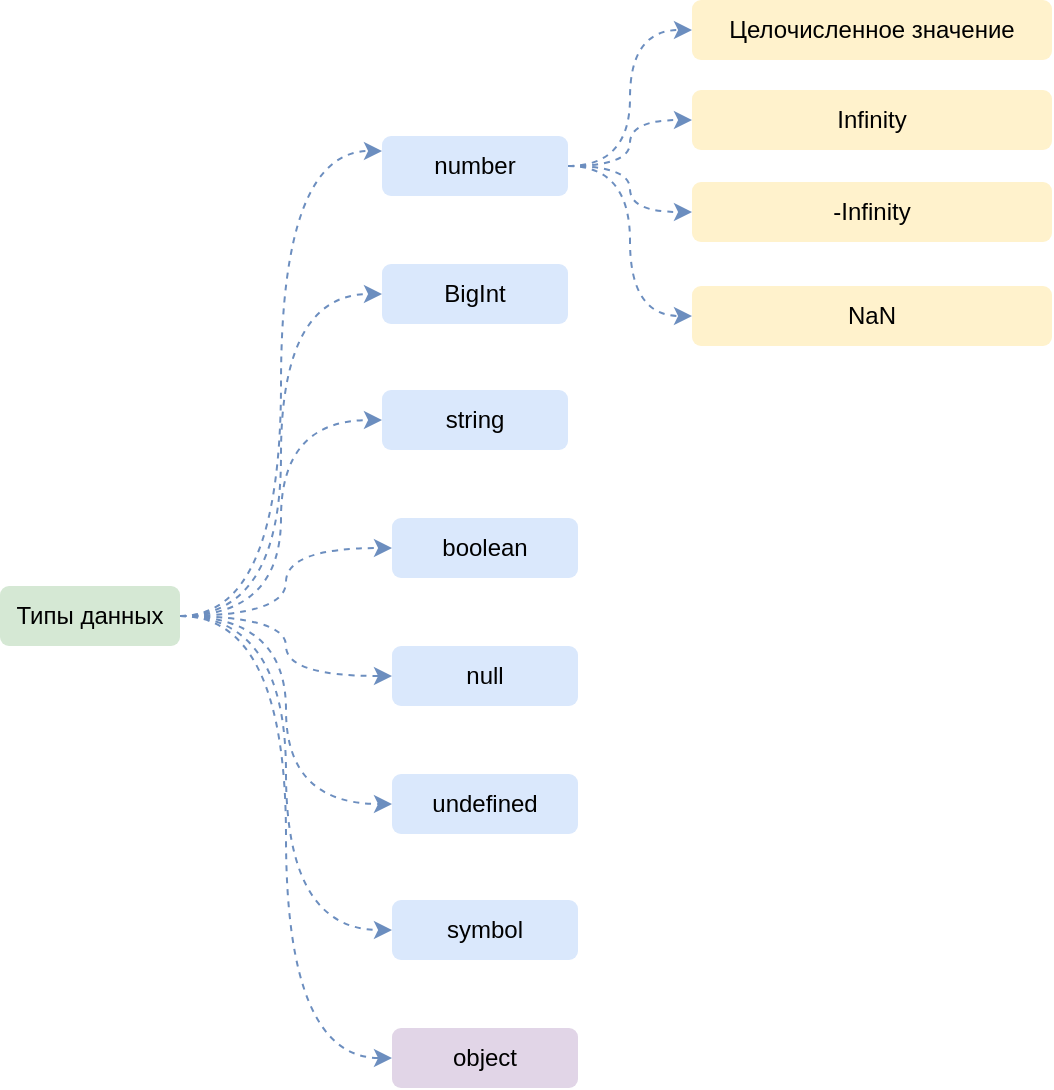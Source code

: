 <mxfile version="22.1.16" type="github">
  <diagram name="Типы данных" id="mXF_ahJuQfKG3xMiBmng">
    <mxGraphModel dx="650" dy="575" grid="0" gridSize="10" guides="1" tooltips="1" connect="1" arrows="1" fold="1" page="0" pageScale="1" pageWidth="827" pageHeight="1169" math="0" shadow="0">
      <root>
        <mxCell id="0" />
        <mxCell id="1" parent="0" />
        <mxCell id="AXOyWYYdM_f-JSXFJMsA-19" style="edgeStyle=orthogonalEdgeStyle;shape=connector;curved=1;rounded=0;orthogonalLoop=1;jettySize=auto;html=1;entryX=0;entryY=0.25;entryDx=0;entryDy=0;dashed=1;labelBackgroundColor=default;strokeColor=#6c8ebf;align=center;verticalAlign=middle;fontFamily=Helvetica;fontSize=11;fontColor=default;endArrow=classic;fillColor=#dae8fc;" edge="1" parent="1" source="AXOyWYYdM_f-JSXFJMsA-1" target="AXOyWYYdM_f-JSXFJMsA-9">
          <mxGeometry relative="1" as="geometry" />
        </mxCell>
        <mxCell id="AXOyWYYdM_f-JSXFJMsA-20" style="edgeStyle=orthogonalEdgeStyle;shape=connector;curved=1;rounded=0;orthogonalLoop=1;jettySize=auto;html=1;entryX=0;entryY=0.5;entryDx=0;entryDy=0;dashed=1;labelBackgroundColor=default;strokeColor=#6c8ebf;align=center;verticalAlign=middle;fontFamily=Helvetica;fontSize=11;fontColor=default;endArrow=classic;fillColor=#dae8fc;" edge="1" parent="1" source="AXOyWYYdM_f-JSXFJMsA-1" target="AXOyWYYdM_f-JSXFJMsA-18">
          <mxGeometry relative="1" as="geometry" />
        </mxCell>
        <mxCell id="AXOyWYYdM_f-JSXFJMsA-22" style="edgeStyle=orthogonalEdgeStyle;shape=connector;curved=1;rounded=0;orthogonalLoop=1;jettySize=auto;html=1;entryX=0;entryY=0.5;entryDx=0;entryDy=0;dashed=1;labelBackgroundColor=default;strokeColor=#6c8ebf;align=center;verticalAlign=middle;fontFamily=Helvetica;fontSize=11;fontColor=default;endArrow=classic;fillColor=#dae8fc;" edge="1" parent="1" source="AXOyWYYdM_f-JSXFJMsA-1" target="AXOyWYYdM_f-JSXFJMsA-21">
          <mxGeometry relative="1" as="geometry" />
        </mxCell>
        <mxCell id="AXOyWYYdM_f-JSXFJMsA-24" style="edgeStyle=orthogonalEdgeStyle;shape=connector;curved=1;rounded=0;orthogonalLoop=1;jettySize=auto;html=1;entryX=0;entryY=0.5;entryDx=0;entryDy=0;dashed=1;labelBackgroundColor=default;strokeColor=#6c8ebf;align=center;verticalAlign=middle;fontFamily=Helvetica;fontSize=11;fontColor=default;endArrow=classic;fillColor=#dae8fc;" edge="1" parent="1" source="AXOyWYYdM_f-JSXFJMsA-1" target="AXOyWYYdM_f-JSXFJMsA-23">
          <mxGeometry relative="1" as="geometry" />
        </mxCell>
        <mxCell id="AXOyWYYdM_f-JSXFJMsA-27" style="edgeStyle=orthogonalEdgeStyle;shape=connector;curved=1;rounded=0;orthogonalLoop=1;jettySize=auto;html=1;entryX=0;entryY=0.5;entryDx=0;entryDy=0;dashed=1;labelBackgroundColor=default;strokeColor=#6c8ebf;align=center;verticalAlign=middle;fontFamily=Helvetica;fontSize=11;fontColor=default;endArrow=classic;fillColor=#dae8fc;" edge="1" parent="1" source="AXOyWYYdM_f-JSXFJMsA-1" target="AXOyWYYdM_f-JSXFJMsA-25">
          <mxGeometry relative="1" as="geometry" />
        </mxCell>
        <mxCell id="AXOyWYYdM_f-JSXFJMsA-28" style="edgeStyle=orthogonalEdgeStyle;shape=connector;curved=1;rounded=0;orthogonalLoop=1;jettySize=auto;html=1;entryX=0;entryY=0.5;entryDx=0;entryDy=0;dashed=1;labelBackgroundColor=default;strokeColor=#6c8ebf;align=center;verticalAlign=middle;fontFamily=Helvetica;fontSize=11;fontColor=default;endArrow=classic;fillColor=#dae8fc;" edge="1" parent="1" source="AXOyWYYdM_f-JSXFJMsA-1" target="AXOyWYYdM_f-JSXFJMsA-26">
          <mxGeometry relative="1" as="geometry" />
        </mxCell>
        <mxCell id="AXOyWYYdM_f-JSXFJMsA-31" style="edgeStyle=orthogonalEdgeStyle;shape=connector;curved=1;rounded=0;orthogonalLoop=1;jettySize=auto;html=1;entryX=0;entryY=0.5;entryDx=0;entryDy=0;dashed=1;labelBackgroundColor=default;strokeColor=#6c8ebf;align=center;verticalAlign=middle;fontFamily=Helvetica;fontSize=11;fontColor=default;endArrow=classic;fillColor=#dae8fc;" edge="1" parent="1" source="AXOyWYYdM_f-JSXFJMsA-1" target="AXOyWYYdM_f-JSXFJMsA-30">
          <mxGeometry relative="1" as="geometry" />
        </mxCell>
        <mxCell id="AXOyWYYdM_f-JSXFJMsA-33" style="edgeStyle=orthogonalEdgeStyle;shape=connector;curved=1;rounded=0;orthogonalLoop=1;jettySize=auto;html=1;entryX=0;entryY=0.5;entryDx=0;entryDy=0;dashed=1;labelBackgroundColor=default;strokeColor=#6c8ebf;align=center;verticalAlign=middle;fontFamily=Helvetica;fontSize=11;fontColor=default;endArrow=classic;fillColor=#dae8fc;" edge="1" parent="1" source="AXOyWYYdM_f-JSXFJMsA-1" target="AXOyWYYdM_f-JSXFJMsA-32">
          <mxGeometry relative="1" as="geometry" />
        </mxCell>
        <mxCell id="AXOyWYYdM_f-JSXFJMsA-1" value="Типы данных" style="text;html=1;strokeColor=none;fillColor=#d5e8d4;align=center;verticalAlign=middle;whiteSpace=wrap;rounded=1;" vertex="1" parent="1">
          <mxGeometry x="463" y="423" width="90" height="30" as="geometry" />
        </mxCell>
        <mxCell id="AXOyWYYdM_f-JSXFJMsA-7" value="Целочисленное значение" style="text;html=1;strokeColor=none;fillColor=#fff2cc;align=center;verticalAlign=middle;whiteSpace=wrap;rounded=1;" vertex="1" parent="1">
          <mxGeometry x="809" y="130" width="180" height="30" as="geometry" />
        </mxCell>
        <mxCell id="AXOyWYYdM_f-JSXFJMsA-11" style="edgeStyle=orthogonalEdgeStyle;shape=connector;curved=1;rounded=0;orthogonalLoop=1;jettySize=auto;html=1;entryX=0;entryY=0.5;entryDx=0;entryDy=0;dashed=1;labelBackgroundColor=default;strokeColor=#6c8ebf;align=center;verticalAlign=middle;fontFamily=Helvetica;fontSize=11;fontColor=default;endArrow=classic;fillColor=#dae8fc;" edge="1" parent="1" source="AXOyWYYdM_f-JSXFJMsA-9" target="AXOyWYYdM_f-JSXFJMsA-7">
          <mxGeometry relative="1" as="geometry" />
        </mxCell>
        <mxCell id="AXOyWYYdM_f-JSXFJMsA-15" style="edgeStyle=orthogonalEdgeStyle;shape=connector;curved=1;rounded=0;orthogonalLoop=1;jettySize=auto;html=1;entryX=0;entryY=0.5;entryDx=0;entryDy=0;dashed=1;labelBackgroundColor=default;strokeColor=#6c8ebf;align=center;verticalAlign=middle;fontFamily=Helvetica;fontSize=11;fontColor=default;endArrow=classic;fillColor=#dae8fc;" edge="1" parent="1" source="AXOyWYYdM_f-JSXFJMsA-9" target="AXOyWYYdM_f-JSXFJMsA-12">
          <mxGeometry relative="1" as="geometry" />
        </mxCell>
        <mxCell id="AXOyWYYdM_f-JSXFJMsA-16" style="edgeStyle=orthogonalEdgeStyle;shape=connector;curved=1;rounded=0;orthogonalLoop=1;jettySize=auto;html=1;entryX=0;entryY=0.5;entryDx=0;entryDy=0;dashed=1;labelBackgroundColor=default;strokeColor=#6c8ebf;align=center;verticalAlign=middle;fontFamily=Helvetica;fontSize=11;fontColor=default;endArrow=classic;fillColor=#dae8fc;" edge="1" parent="1" source="AXOyWYYdM_f-JSXFJMsA-9" target="AXOyWYYdM_f-JSXFJMsA-13">
          <mxGeometry relative="1" as="geometry" />
        </mxCell>
        <mxCell id="AXOyWYYdM_f-JSXFJMsA-17" style="edgeStyle=orthogonalEdgeStyle;shape=connector;curved=1;rounded=0;orthogonalLoop=1;jettySize=auto;html=1;entryX=0;entryY=0.5;entryDx=0;entryDy=0;dashed=1;labelBackgroundColor=default;strokeColor=#6c8ebf;align=center;verticalAlign=middle;fontFamily=Helvetica;fontSize=11;fontColor=default;endArrow=classic;fillColor=#dae8fc;" edge="1" parent="1" source="AXOyWYYdM_f-JSXFJMsA-9" target="AXOyWYYdM_f-JSXFJMsA-14">
          <mxGeometry relative="1" as="geometry" />
        </mxCell>
        <mxCell id="AXOyWYYdM_f-JSXFJMsA-9" value="number" style="text;html=1;strokeColor=none;fillColor=#dae8fc;align=center;verticalAlign=middle;whiteSpace=wrap;rounded=1;" vertex="1" parent="1">
          <mxGeometry x="654" y="198" width="93" height="30" as="geometry" />
        </mxCell>
        <mxCell id="AXOyWYYdM_f-JSXFJMsA-12" value="Infinity" style="text;html=1;strokeColor=none;fillColor=#fff2cc;align=center;verticalAlign=middle;whiteSpace=wrap;rounded=1;" vertex="1" parent="1">
          <mxGeometry x="809" y="175" width="180" height="30" as="geometry" />
        </mxCell>
        <mxCell id="AXOyWYYdM_f-JSXFJMsA-13" value="-Infinity" style="text;html=1;strokeColor=none;fillColor=#fff2cc;align=center;verticalAlign=middle;whiteSpace=wrap;rounded=1;" vertex="1" parent="1">
          <mxGeometry x="809" y="221" width="180" height="30" as="geometry" />
        </mxCell>
        <mxCell id="AXOyWYYdM_f-JSXFJMsA-14" value="NaN" style="text;html=1;strokeColor=none;fillColor=#fff2cc;align=center;verticalAlign=middle;whiteSpace=wrap;rounded=1;" vertex="1" parent="1">
          <mxGeometry x="809" y="273" width="180" height="30" as="geometry" />
        </mxCell>
        <mxCell id="AXOyWYYdM_f-JSXFJMsA-18" value="BigInt" style="text;html=1;strokeColor=none;fillColor=#dae8fc;align=center;verticalAlign=middle;whiteSpace=wrap;rounded=1;" vertex="1" parent="1">
          <mxGeometry x="654" y="262" width="93" height="30" as="geometry" />
        </mxCell>
        <mxCell id="AXOyWYYdM_f-JSXFJMsA-21" value="string" style="text;html=1;strokeColor=none;fillColor=#dae8fc;align=center;verticalAlign=middle;whiteSpace=wrap;rounded=1;" vertex="1" parent="1">
          <mxGeometry x="654" y="325" width="93" height="30" as="geometry" />
        </mxCell>
        <mxCell id="AXOyWYYdM_f-JSXFJMsA-23" value="boolean" style="text;html=1;strokeColor=none;fillColor=#dae8fc;align=center;verticalAlign=middle;whiteSpace=wrap;rounded=1;" vertex="1" parent="1">
          <mxGeometry x="659" y="389" width="93" height="30" as="geometry" />
        </mxCell>
        <mxCell id="AXOyWYYdM_f-JSXFJMsA-25" value="null" style="text;html=1;strokeColor=none;fillColor=#dae8fc;align=center;verticalAlign=middle;whiteSpace=wrap;rounded=1;" vertex="1" parent="1">
          <mxGeometry x="659" y="453" width="93" height="30" as="geometry" />
        </mxCell>
        <mxCell id="AXOyWYYdM_f-JSXFJMsA-26" value="undefined" style="text;html=1;strokeColor=none;fillColor=#dae8fc;align=center;verticalAlign=middle;whiteSpace=wrap;rounded=1;" vertex="1" parent="1">
          <mxGeometry x="659" y="517" width="93" height="30" as="geometry" />
        </mxCell>
        <mxCell id="AXOyWYYdM_f-JSXFJMsA-30" value="symbol" style="text;html=1;strokeColor=none;fillColor=#dae8fc;align=center;verticalAlign=middle;whiteSpace=wrap;rounded=1;" vertex="1" parent="1">
          <mxGeometry x="659" y="580" width="93" height="30" as="geometry" />
        </mxCell>
        <mxCell id="AXOyWYYdM_f-JSXFJMsA-32" value="object" style="text;html=1;strokeColor=none;fillColor=#e1d5e7;align=center;verticalAlign=middle;whiteSpace=wrap;rounded=1;" vertex="1" parent="1">
          <mxGeometry x="659" y="644" width="93" height="30" as="geometry" />
        </mxCell>
      </root>
    </mxGraphModel>
  </diagram>
</mxfile>
